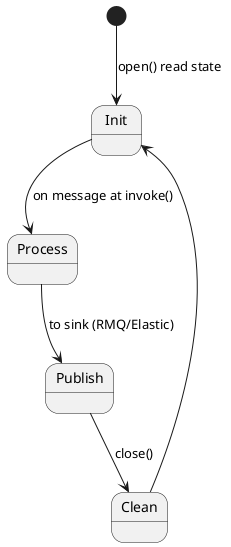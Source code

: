 @startuml

[*] --> Init : open() read state 

Init --> Process : on message at invoke()
Process --> Publish : to sink (RMQ/Elastic)
Publish --> Clean : close()
Clean --> Init


@enduml
